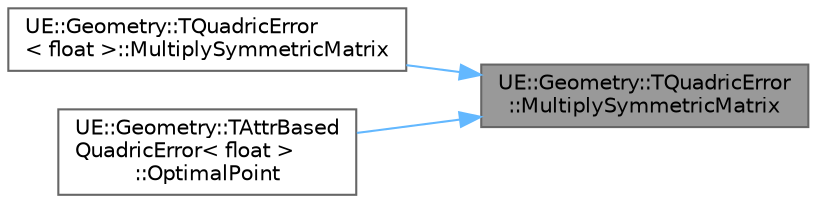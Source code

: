digraph "UE::Geometry::TQuadricError::MultiplySymmetricMatrix"
{
 // INTERACTIVE_SVG=YES
 // LATEX_PDF_SIZE
  bgcolor="transparent";
  edge [fontname=Helvetica,fontsize=10,labelfontname=Helvetica,labelfontsize=10];
  node [fontname=Helvetica,fontsize=10,shape=box,height=0.2,width=0.4];
  rankdir="RL";
  Node1 [id="Node000001",label="UE::Geometry::TQuadricError\l::MultiplySymmetricMatrix",height=0.2,width=0.4,color="gray40", fillcolor="grey60", style="filled", fontcolor="black",tooltip=" "];
  Node1 -> Node2 [id="edge1_Node000001_Node000002",dir="back",color="steelblue1",style="solid",tooltip=" "];
  Node2 [id="Node000002",label="UE::Geometry::TQuadricError\l\< float \>::MultiplySymmetricMatrix",height=0.2,width=0.4,color="grey40", fillcolor="white", style="filled",URL="$d9/d42/structUE_1_1Geometry_1_1TQuadricError.html#aee01c053c6f11f542fc83eb4606bebba",tooltip=" "];
  Node1 -> Node3 [id="edge2_Node000001_Node000003",dir="back",color="steelblue1",style="solid",tooltip=" "];
  Node3 [id="Node000003",label="UE::Geometry::TAttrBased\lQuadricError\< float \>\l::OptimalPoint",height=0.2,width=0.4,color="grey40", fillcolor="white", style="filled",URL="$dc/d6b/classUE_1_1Geometry_1_1TAttrBasedQuadricError.html#a5faa9cb501838ce1a7b99d5ff4c3947f",tooltip=" "];
}
